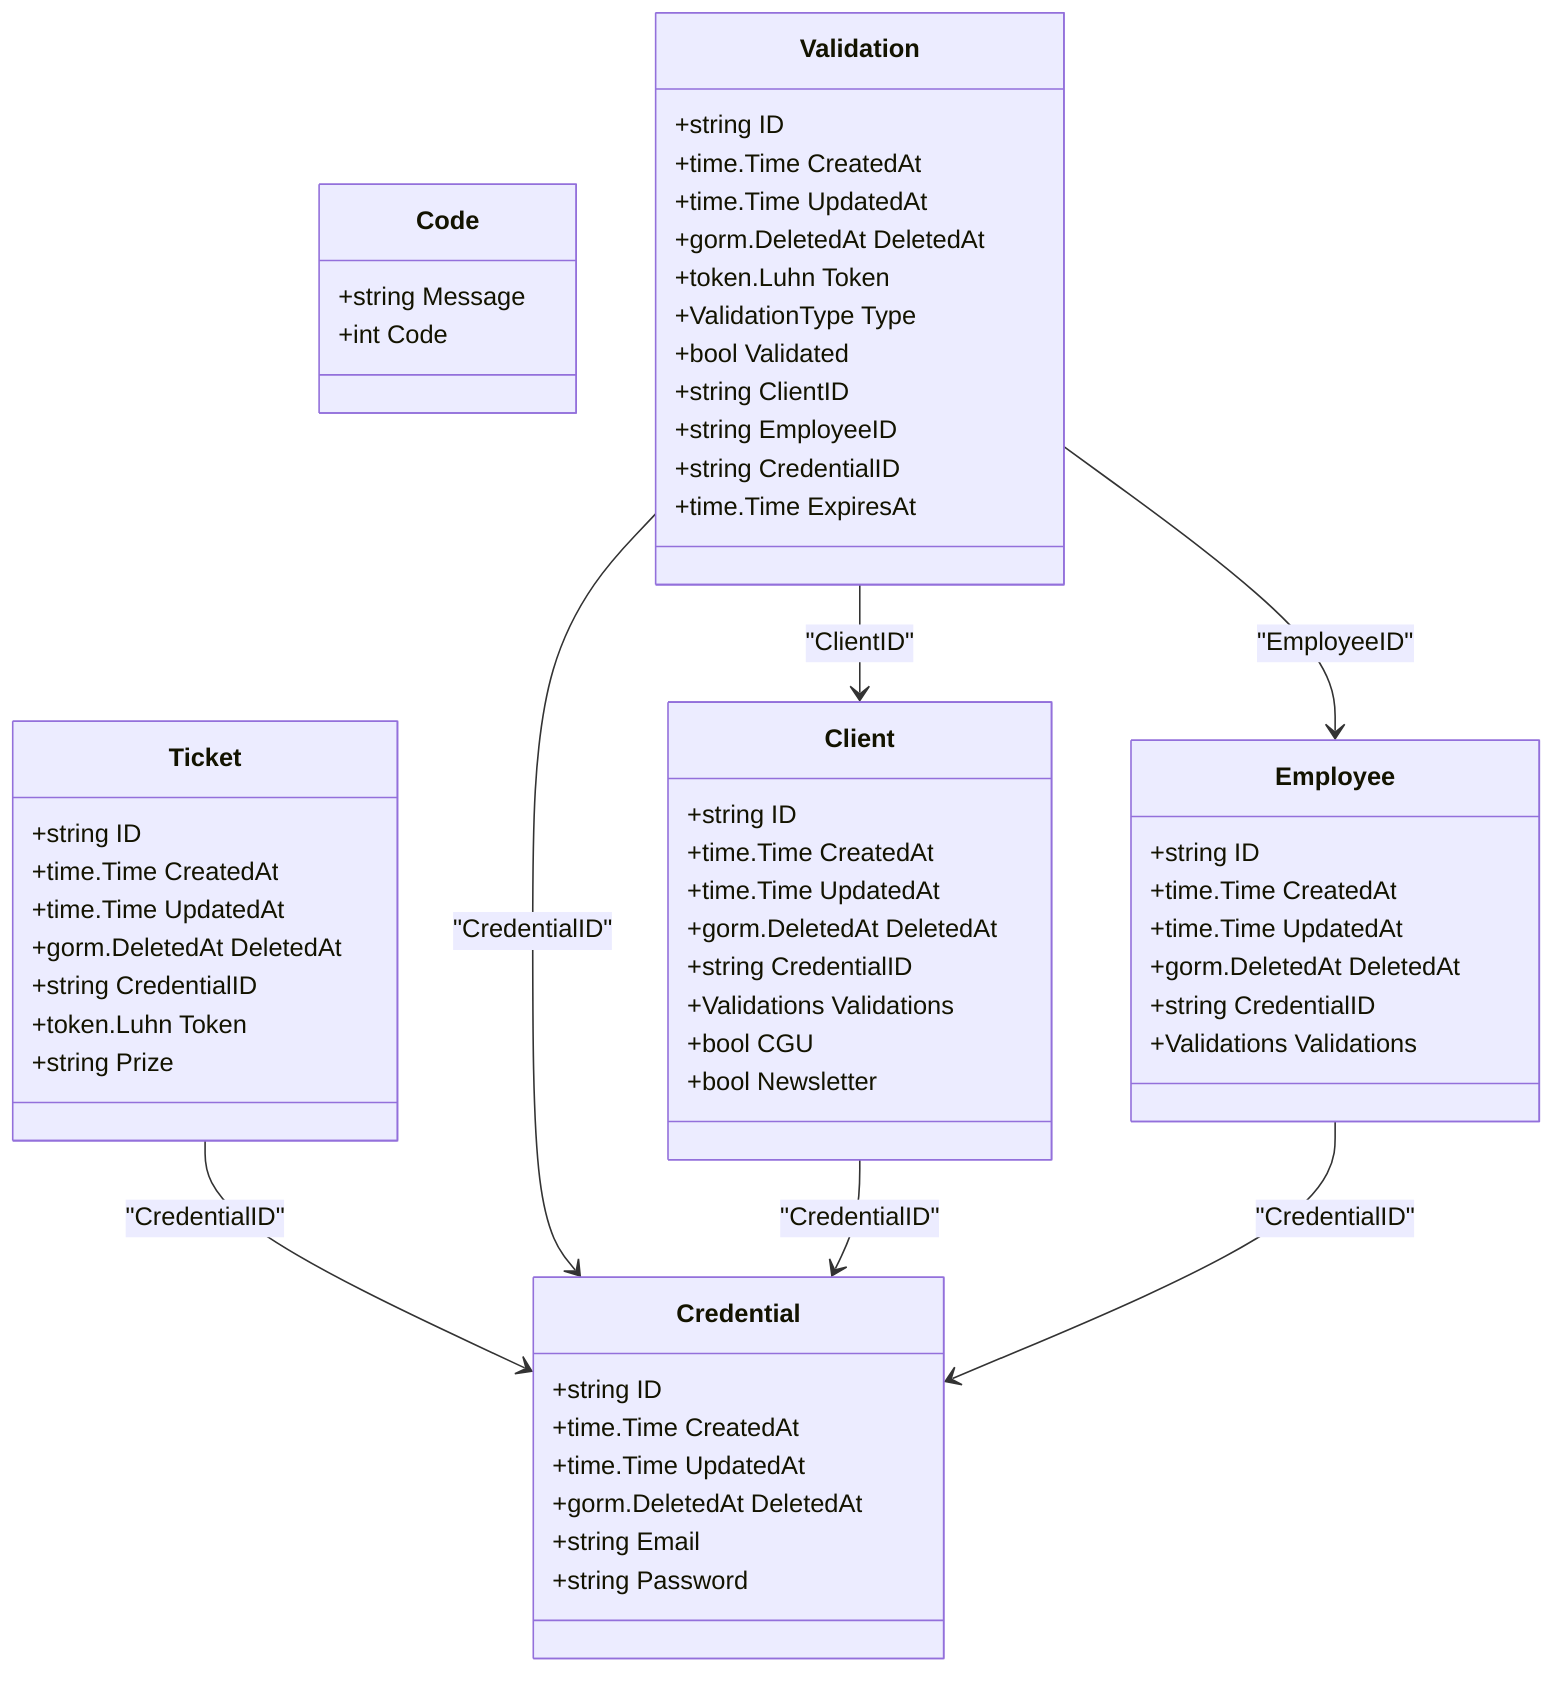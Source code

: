 classDiagram
    class Ticket {
        +string ID
        +time.Time CreatedAt
        +time.Time UpdatedAt
        +gorm.DeletedAt DeletedAt
        +string CredentialID
        +token.Luhn Token
        +string Prize
    }

    class Code {
        +string Message
        +int Code
    }

    class Client {
        +string ID
        +time.Time CreatedAt
        +time.Time UpdatedAt
        +gorm.DeletedAt DeletedAt
        +string CredentialID
        +Validations Validations
        +bool CGU
        +bool Newsletter
    }

    class Employee {
        +string ID
        +time.Time CreatedAt
        +time.Time UpdatedAt
        +gorm.DeletedAt DeletedAt
        +string CredentialID
        +Validations Validations
    }

    class Validation {
        +string ID
        +time.Time CreatedAt
        +time.Time UpdatedAt
        +gorm.DeletedAt DeletedAt
        +token.Luhn Token
        +ValidationType Type
        +bool Validated
        +string ClientID
        +string EmployeeID
        +string CredentialID
        +time.Time ExpiresAt
    }

    class Credential {
        +string ID
        +time.Time CreatedAt
        +time.Time UpdatedAt
        +gorm.DeletedAt DeletedAt
        +string Email
        +string Password
    }

    Ticket --> Credential : "CredentialID"
    Validation --> Client : "ClientID"
    Validation --> Employee : "EmployeeID"
    Validation --> Credential : "CredentialID"
    Client --> Credential : "CredentialID"
    Employee --> Credential : "CredentialID"